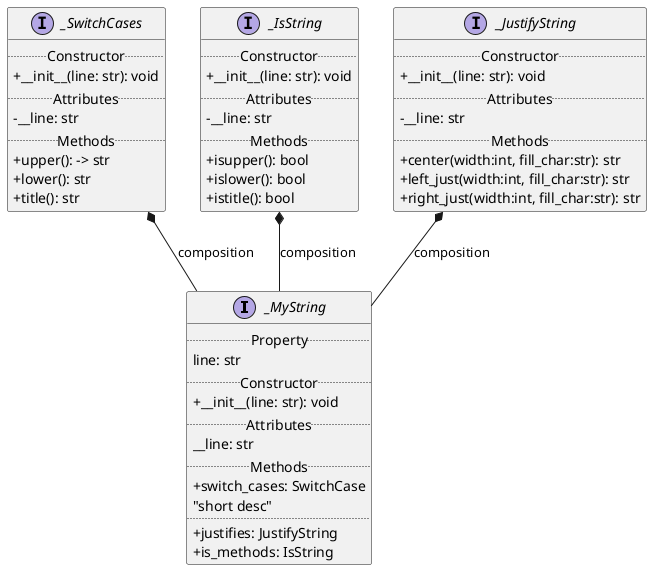 @startuml
skinparam classAttributeIconSize 0

    InterFace _MyString {
    .. Property ..
    line: str
    .. Constructor ..
    +__init__(line: str): void
    .. Attributes ..
    __line: str
    .. Methods ..
    +switch_cases: SwitchCase
    "short desc"
    ..
    +justifies: JustifyString
    +is_methods: IsString
}

interface _SwitchCases {
    .. Constructor ..
    +__init__(line: str): void
    .. Attributes ..
    -__line: str
    .. Methods ..
    +upper(): -> str
    +lower(): str
    +title(): str
}

interface _IsString {
    .. Constructor ..
    +__init__(line: str): void
    .. Attributes ..
    -__line: str
    .. Methods ..
    +isupper(): bool
    +islower(): bool
    +istitle(): bool
}

interface _JustifyString {
    .. Constructor ..
    +__init__(line: str): void
    .. Attributes ..
    -__line: str
    .. Methods ..
    +center(width:int, fill_char:str): str
    +left_just(width:int, fill_char:str): str
    +right_just(width:int, fill_char:str): str
}

_SwitchCases *-- _MyString: composition
_IsString *-- _MyString: composition
_JustifyString *-- _MyString: composition

@enduml
